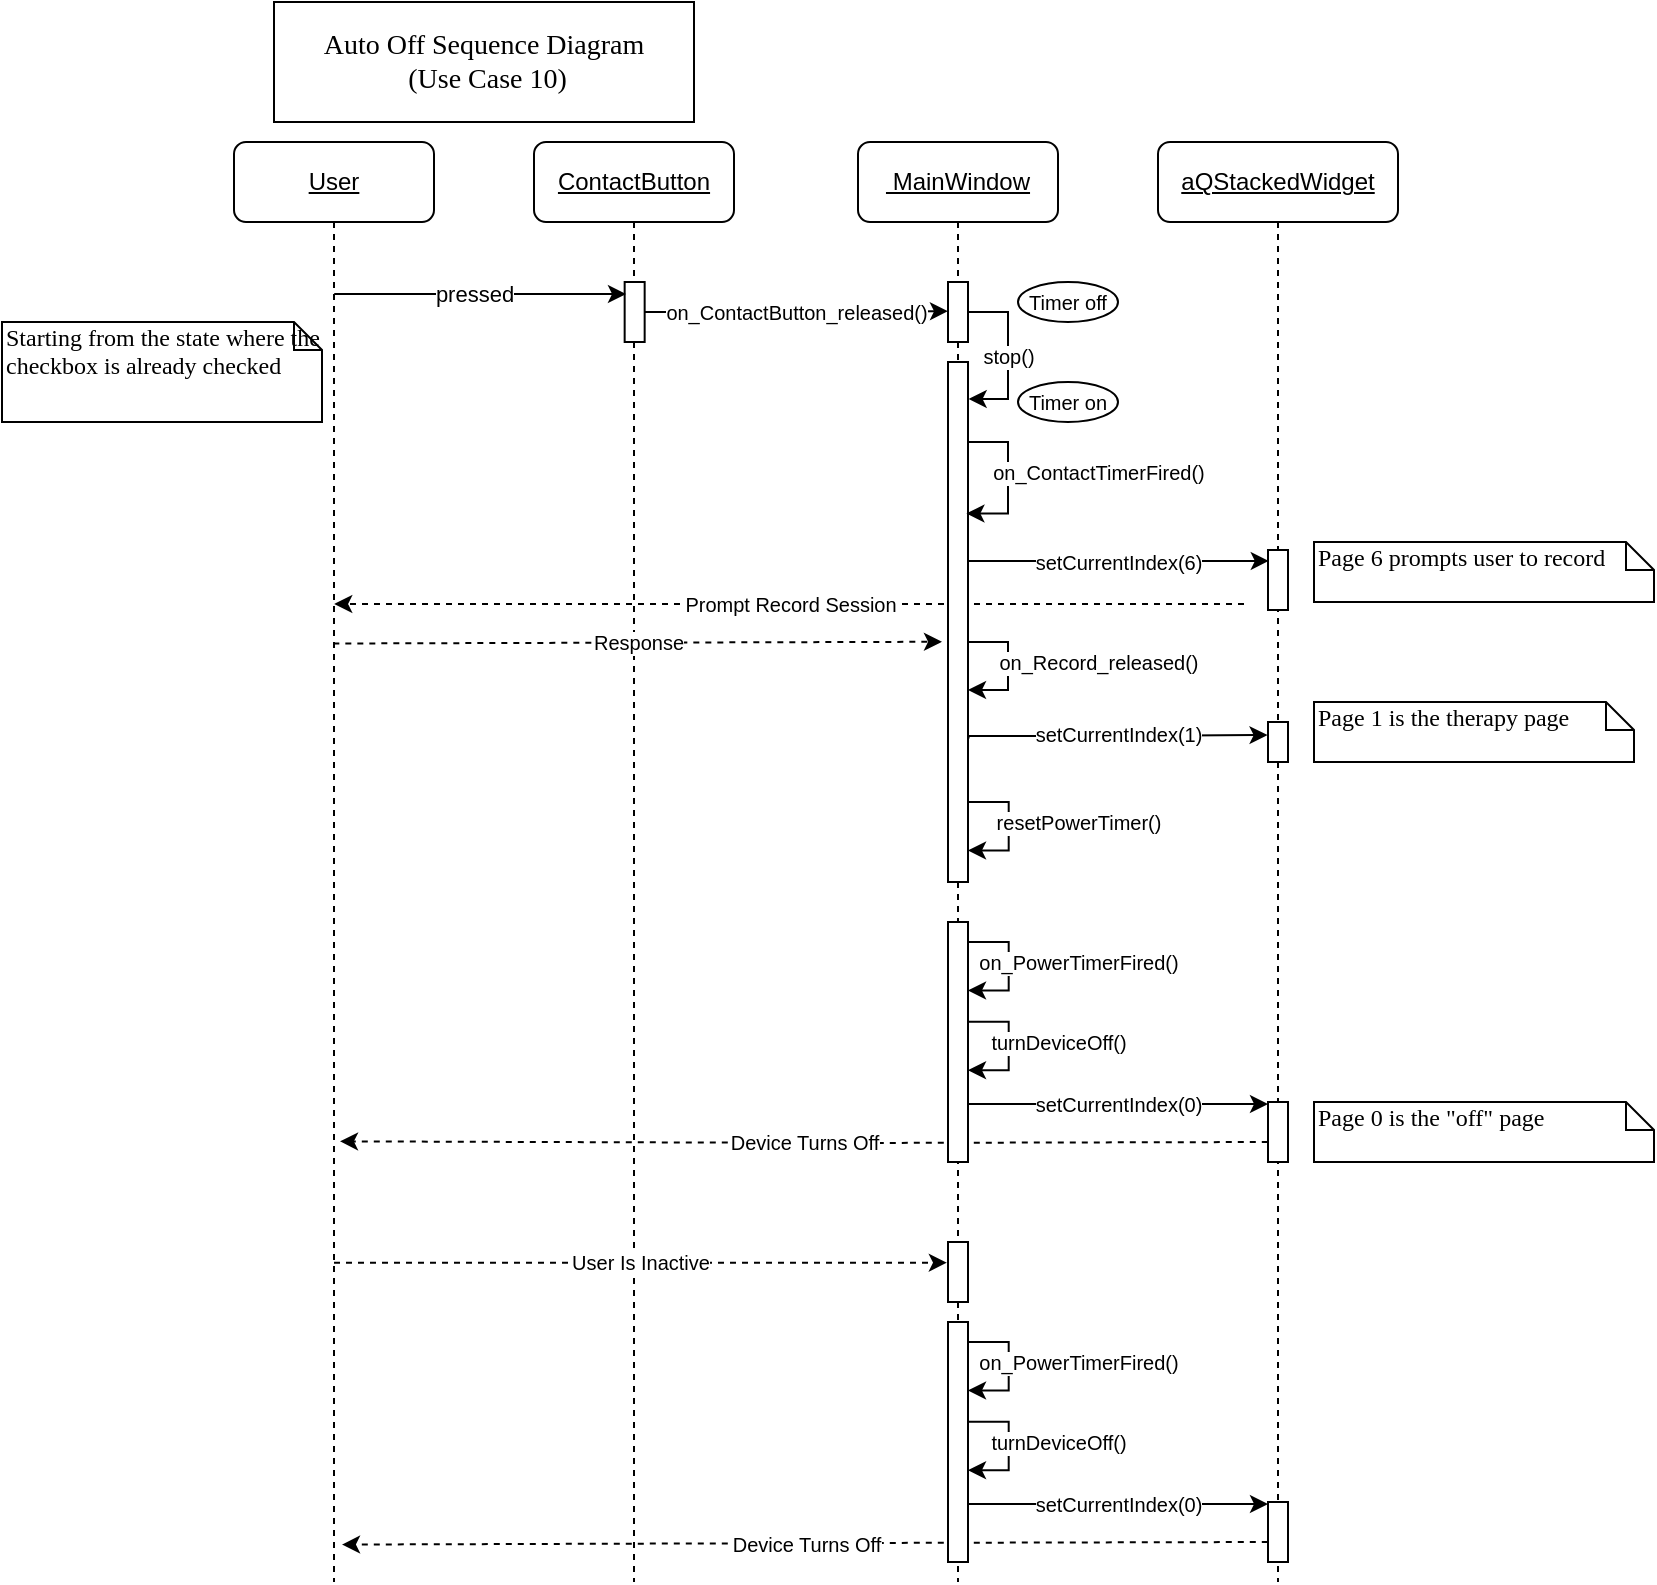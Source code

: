 <mxfile version="15.9.4" type="device"><diagram id="Scy_tJtB7N8xiHCwlLkG" name="Page-1"><mxGraphModel dx="1422" dy="780" grid="1" gridSize="10" guides="1" tooltips="1" connect="1" arrows="1" fold="1" page="1" pageScale="1" pageWidth="850" pageHeight="1100" math="0" shadow="0"><root><mxCell id="0"/><mxCell id="1" parent="0"/><mxCell id="IdRi-EkKLNIlzUSz1pVr-32" value="Prompt Record Session" style="edgeStyle=orthogonalEdgeStyle;rounded=0;orthogonalLoop=1;jettySize=auto;html=1;fontSize=10;dashed=1;" parent="1" edge="1"><mxGeometry relative="1" as="geometry"><mxPoint x="625" y="311" as="sourcePoint"/><mxPoint x="170.1" y="311" as="targetPoint"/></mxGeometry></mxCell><mxCell id="IdRi-EkKLNIlzUSz1pVr-2" value="&lt;u&gt;&lt;font face=&quot;Helvetica&quot;&gt;&amp;nbsp;MainWindow&lt;/font&gt;&lt;/u&gt;" style="shape=umlLifeline;perimeter=lifelinePerimeter;whiteSpace=wrap;html=1;container=1;collapsible=0;recursiveResize=0;outlineConnect=0;rounded=1;shadow=0;comic=0;labelBackgroundColor=none;strokeWidth=1;fontFamily=Verdana;fontSize=12;align=center;" parent="1" vertex="1"><mxGeometry x="432" y="80" width="100" height="720" as="geometry"/></mxCell><mxCell id="IdRi-EkKLNIlzUSz1pVr-56" value="Device Turns Off" style="edgeStyle=orthogonalEdgeStyle;rounded=0;orthogonalLoop=1;jettySize=auto;html=1;fontSize=10;dashed=1;entryX=0.54;entryY=0.974;entryDx=0;entryDy=0;entryPerimeter=0;" parent="IdRi-EkKLNIlzUSz1pVr-2" target="IdRi-EkKLNIlzUSz1pVr-4" edge="1"><mxGeometry relative="1" as="geometry"><mxPoint x="204.9" y="700" as="sourcePoint"/><mxPoint x="-250" y="700" as="targetPoint"/></mxGeometry></mxCell><mxCell id="IdRi-EkKLNIlzUSz1pVr-45" value="Device Turns Off" style="edgeStyle=orthogonalEdgeStyle;rounded=0;orthogonalLoop=1;jettySize=auto;html=1;fontSize=10;dashed=1;entryX=0.53;entryY=0.694;entryDx=0;entryDy=0;entryPerimeter=0;" parent="IdRi-EkKLNIlzUSz1pVr-2" target="IdRi-EkKLNIlzUSz1pVr-4" edge="1"><mxGeometry relative="1" as="geometry"><mxPoint x="204.9" y="500" as="sourcePoint"/><mxPoint x="-252" y="500" as="targetPoint"/></mxGeometry></mxCell><mxCell id="IdRi-EkKLNIlzUSz1pVr-25" value="stop()" style="edgeStyle=orthogonalEdgeStyle;rounded=0;orthogonalLoop=1;jettySize=auto;html=1;entryX=1.033;entryY=0.071;entryDx=0;entryDy=0;entryPerimeter=0;fontSize=10;" parent="IdRi-EkKLNIlzUSz1pVr-2" source="IdRi-EkKLNIlzUSz1pVr-22" target="IdRi-EkKLNIlzUSz1pVr-23" edge="1"><mxGeometry relative="1" as="geometry"><Array as="points"><mxPoint x="75" y="85"/><mxPoint x="75" y="129"/></Array></mxGeometry></mxCell><mxCell id="IdRi-EkKLNIlzUSz1pVr-22" value="" style="html=1;points=[];perimeter=orthogonalPerimeter;rounded=0;shadow=0;comic=0;labelBackgroundColor=none;strokeWidth=1;fontFamily=Verdana;fontSize=12;align=center;fillColor=#FFFFFF;" parent="IdRi-EkKLNIlzUSz1pVr-2" vertex="1"><mxGeometry x="45" y="70" width="10" height="30" as="geometry"/></mxCell><mxCell id="IdRi-EkKLNIlzUSz1pVr-23" value="" style="html=1;points=[];perimeter=orthogonalPerimeter;rounded=0;shadow=0;comic=0;labelBackgroundColor=none;strokeWidth=1;fontFamily=Verdana;fontSize=12;align=center;fillColor=#FFFFFF;" parent="IdRi-EkKLNIlzUSz1pVr-2" vertex="1"><mxGeometry x="45" y="110" width="10" height="260" as="geometry"/></mxCell><mxCell id="IdRi-EkKLNIlzUSz1pVr-30" value="on_ContactTimerFired()" style="edgeStyle=orthogonalEdgeStyle;rounded=0;orthogonalLoop=1;jettySize=auto;html=1;entryX=0.92;entryY=0.504;entryDx=0;entryDy=0;entryPerimeter=0;fontSize=10;" parent="IdRi-EkKLNIlzUSz1pVr-2" edge="1"><mxGeometry x="-0.094" y="45" relative="1" as="geometry"><mxPoint x="55" y="150" as="sourcePoint"/><mxPoint x="54.2" y="185.76" as="targetPoint"/><Array as="points"><mxPoint x="75" y="150"/><mxPoint x="75" y="186"/></Array><mxPoint as="offset"/></mxGeometry></mxCell><mxCell id="IdRi-EkKLNIlzUSz1pVr-35" value="on_Record_released()" style="edgeStyle=orthogonalEdgeStyle;rounded=0;orthogonalLoop=1;jettySize=auto;html=1;fontSize=10;" parent="IdRi-EkKLNIlzUSz1pVr-2" source="IdRi-EkKLNIlzUSz1pVr-23" edge="1"><mxGeometry x="-0.062" y="45" relative="1" as="geometry"><mxPoint x="55" y="274" as="targetPoint"/><Array as="points"><mxPoint x="75" y="250"/><mxPoint x="75" y="274"/></Array><mxPoint as="offset"/></mxGeometry></mxCell><mxCell id="IdRi-EkKLNIlzUSz1pVr-39" value="resetPowerTimer()" style="edgeStyle=orthogonalEdgeStyle;rounded=0;orthogonalLoop=1;jettySize=auto;html=1;entryX=0.967;entryY=0.657;entryDx=0;entryDy=0;entryPerimeter=0;fontSize=10;" parent="IdRi-EkKLNIlzUSz1pVr-2" edge="1"><mxGeometry x="-0.072" y="35" relative="1" as="geometry"><mxPoint x="55.33" y="330" as="sourcePoint"/><mxPoint x="55.0" y="354.25" as="targetPoint"/><Array as="points"><mxPoint x="75.33" y="330"/><mxPoint x="75.33" y="354"/></Array><mxPoint as="offset"/></mxGeometry></mxCell><mxCell id="IdRi-EkKLNIlzUSz1pVr-40" value="" style="html=1;points=[];perimeter=orthogonalPerimeter;rounded=0;shadow=0;comic=0;labelBackgroundColor=none;strokeWidth=1;fontFamily=Verdana;fontSize=12;align=center;fillColor=#FFFFFF;" parent="IdRi-EkKLNIlzUSz1pVr-2" vertex="1"><mxGeometry x="45" y="390" width="10" height="120" as="geometry"/></mxCell><mxCell id="IdRi-EkKLNIlzUSz1pVr-41" value="on_PowerTimerFired()" style="edgeStyle=orthogonalEdgeStyle;rounded=0;orthogonalLoop=1;jettySize=auto;html=1;entryX=0.967;entryY=0.657;entryDx=0;entryDy=0;entryPerimeter=0;fontSize=10;" parent="IdRi-EkKLNIlzUSz1pVr-2" edge="1"><mxGeometry x="-0.072" y="35" relative="1" as="geometry"><mxPoint x="55.33" y="400" as="sourcePoint"/><mxPoint x="55.0" y="424.25" as="targetPoint"/><Array as="points"><mxPoint x="75.33" y="400"/><mxPoint x="75.33" y="424"/></Array><mxPoint as="offset"/></mxGeometry></mxCell><mxCell id="IdRi-EkKLNIlzUSz1pVr-42" value="turnDeviceOff()" style="edgeStyle=orthogonalEdgeStyle;rounded=0;orthogonalLoop=1;jettySize=auto;html=1;entryX=0.967;entryY=0.657;entryDx=0;entryDy=0;entryPerimeter=0;fontSize=10;" parent="IdRi-EkKLNIlzUSz1pVr-2" edge="1"><mxGeometry x="-0.067" y="25" relative="1" as="geometry"><mxPoint x="55.33" y="439.85" as="sourcePoint"/><mxPoint x="55.0" y="464.1" as="targetPoint"/><Array as="points"><mxPoint x="75.33" y="439.85"/><mxPoint x="75.33" y="463.85"/></Array><mxPoint as="offset"/></mxGeometry></mxCell><mxCell id="IdRi-EkKLNIlzUSz1pVr-53" value="" style="html=1;points=[];perimeter=orthogonalPerimeter;rounded=0;shadow=0;comic=0;labelBackgroundColor=none;strokeWidth=1;fontFamily=Verdana;fontSize=12;align=center;fillColor=#FFFFFF;" parent="IdRi-EkKLNIlzUSz1pVr-2" vertex="1"><mxGeometry x="45" y="590" width="10" height="120" as="geometry"/></mxCell><mxCell id="IdRi-EkKLNIlzUSz1pVr-54" value="on_PowerTimerFired()" style="edgeStyle=orthogonalEdgeStyle;rounded=0;orthogonalLoop=1;jettySize=auto;html=1;entryX=0.967;entryY=0.657;entryDx=0;entryDy=0;entryPerimeter=0;fontSize=10;" parent="IdRi-EkKLNIlzUSz1pVr-2" edge="1"><mxGeometry x="-0.072" y="35" relative="1" as="geometry"><mxPoint x="55.33" y="600" as="sourcePoint"/><mxPoint x="55" y="624.25" as="targetPoint"/><Array as="points"><mxPoint x="75.33" y="600"/><mxPoint x="75.33" y="624"/></Array><mxPoint as="offset"/></mxGeometry></mxCell><mxCell id="IdRi-EkKLNIlzUSz1pVr-55" value="turnDeviceOff()" style="edgeStyle=orthogonalEdgeStyle;rounded=0;orthogonalLoop=1;jettySize=auto;html=1;entryX=0.967;entryY=0.657;entryDx=0;entryDy=0;entryPerimeter=0;fontSize=10;" parent="IdRi-EkKLNIlzUSz1pVr-2" edge="1"><mxGeometry x="-0.067" y="25" relative="1" as="geometry"><mxPoint x="55.33" y="639.85" as="sourcePoint"/><mxPoint x="55" y="664.1" as="targetPoint"/><Array as="points"><mxPoint x="75.33" y="639.85"/><mxPoint x="75.33" y="663.85"/></Array><mxPoint as="offset"/></mxGeometry></mxCell><mxCell id="IdRi-EkKLNIlzUSz1pVr-58" value="setCurrentIndex(0)" style="edgeStyle=orthogonalEdgeStyle;rounded=0;orthogonalLoop=1;jettySize=auto;html=1;entryX=0.04;entryY=0.116;entryDx=0;entryDy=0;entryPerimeter=0;fontSize=10;" parent="IdRi-EkKLNIlzUSz1pVr-2" edge="1"><mxGeometry relative="1" as="geometry"><mxPoint x="54.6" y="681.02" as="sourcePoint"/><mxPoint x="205" y="681" as="targetPoint"/><Array as="points"><mxPoint x="129.6" y="680.52"/></Array></mxGeometry></mxCell><mxCell id="IdRi-EkKLNIlzUSz1pVr-59" value="" style="html=1;points=[];perimeter=orthogonalPerimeter;rounded=0;shadow=0;comic=0;labelBackgroundColor=none;strokeWidth=1;fontFamily=Verdana;fontSize=12;align=center;fillColor=#FFFFFF;" parent="IdRi-EkKLNIlzUSz1pVr-2" vertex="1"><mxGeometry x="45" y="550" width="10" height="30" as="geometry"/></mxCell><mxCell id="IdRi-EkKLNIlzUSz1pVr-3" value="&lt;u&gt;&lt;font face=&quot;Helvetica&quot;&gt;aQStackedWidget&lt;/font&gt;&lt;/u&gt;" style="shape=umlLifeline;perimeter=lifelinePerimeter;whiteSpace=wrap;html=1;container=1;collapsible=0;recursiveResize=0;outlineConnect=0;rounded=1;shadow=0;comic=0;labelBackgroundColor=none;strokeWidth=1;fontFamily=Verdana;fontSize=12;align=center;" parent="1" vertex="1"><mxGeometry x="582" y="80" width="120" height="720" as="geometry"/></mxCell><mxCell id="IdRi-EkKLNIlzUSz1pVr-29" value="" style="html=1;points=[];perimeter=orthogonalPerimeter;rounded=0;shadow=0;comic=0;labelBackgroundColor=none;strokeWidth=1;fontFamily=Verdana;fontSize=12;align=center;fillColor=#FFFFFF;" parent="IdRi-EkKLNIlzUSz1pVr-3" vertex="1"><mxGeometry x="55" y="204" width="10" height="30" as="geometry"/></mxCell><mxCell id="IdRi-EkKLNIlzUSz1pVr-43" value="" style="html=1;points=[];perimeter=orthogonalPerimeter;rounded=0;shadow=0;comic=0;labelBackgroundColor=none;strokeWidth=1;fontFamily=Verdana;fontSize=12;align=center;fillColor=#FFFFFF;" parent="IdRi-EkKLNIlzUSz1pVr-3" vertex="1"><mxGeometry x="55" y="480" width="10" height="30" as="geometry"/></mxCell><mxCell id="IdRi-EkKLNIlzUSz1pVr-44" value="setCurrentIndex(0)" style="edgeStyle=orthogonalEdgeStyle;rounded=0;orthogonalLoop=1;jettySize=auto;html=1;entryX=0.04;entryY=0.116;entryDx=0;entryDy=0;entryPerimeter=0;fontSize=10;" parent="IdRi-EkKLNIlzUSz1pVr-3" edge="1"><mxGeometry relative="1" as="geometry"><mxPoint x="-95.4" y="481.02" as="sourcePoint"/><mxPoint x="55.0" y="481" as="targetPoint"/><Array as="points"><mxPoint x="-20.4" y="480.52"/></Array></mxGeometry></mxCell><mxCell id="IdRi-EkKLNIlzUSz1pVr-57" value="" style="html=1;points=[];perimeter=orthogonalPerimeter;rounded=0;shadow=0;comic=0;labelBackgroundColor=none;strokeWidth=1;fontFamily=Verdana;fontSize=12;align=center;fillColor=#FFFFFF;" parent="IdRi-EkKLNIlzUSz1pVr-3" vertex="1"><mxGeometry x="55" y="680" width="10" height="30" as="geometry"/></mxCell><mxCell id="IdRi-EkKLNIlzUSz1pVr-62" value="" style="html=1;points=[];perimeter=orthogonalPerimeter;rounded=0;shadow=0;comic=0;labelBackgroundColor=none;strokeWidth=1;fontFamily=Verdana;fontSize=12;align=center;fillColor=#FFFFFF;" parent="IdRi-EkKLNIlzUSz1pVr-3" vertex="1"><mxGeometry x="55" y="290" width="10" height="20" as="geometry"/></mxCell><mxCell id="IdRi-EkKLNIlzUSz1pVr-4" value="&lt;u&gt;&lt;font face=&quot;Helvetica&quot;&gt;User&lt;/font&gt;&lt;/u&gt;" style="shape=umlLifeline;perimeter=lifelinePerimeter;whiteSpace=wrap;html=1;container=1;collapsible=0;recursiveResize=0;outlineConnect=0;rounded=1;shadow=0;comic=0;labelBackgroundColor=none;strokeWidth=1;fontFamily=Verdana;fontSize=12;align=center;" parent="1" vertex="1"><mxGeometry x="120" y="80" width="100" height="720" as="geometry"/></mxCell><mxCell id="IdRi-EkKLNIlzUSz1pVr-6" value="&lt;u&gt;&lt;font face=&quot;Helvetica&quot;&gt;ContactButton&lt;/font&gt;&lt;/u&gt;" style="shape=umlLifeline;perimeter=lifelinePerimeter;whiteSpace=wrap;html=1;container=1;collapsible=0;recursiveResize=0;outlineConnect=0;rounded=1;shadow=0;comic=0;labelBackgroundColor=none;strokeWidth=1;fontFamily=Verdana;fontSize=12;align=center;" parent="1" vertex="1"><mxGeometry x="270" y="80" width="100" height="720" as="geometry"/></mxCell><mxCell id="IdRi-EkKLNIlzUSz1pVr-13" value="" style="html=1;points=[];perimeter=orthogonalPerimeter;rounded=0;shadow=0;comic=0;labelBackgroundColor=none;strokeWidth=1;fontFamily=Verdana;fontSize=12;align=center;fillColor=#FFFFFF;" parent="IdRi-EkKLNIlzUSz1pVr-6" vertex="1"><mxGeometry x="45.33" y="70" width="10" height="30" as="geometry"/></mxCell><mxCell id="IdRi-EkKLNIlzUSz1pVr-17" value="pressed" style="endArrow=classic;html=1;rounded=0;entryX=0.067;entryY=0.2;entryDx=0;entryDy=0;entryPerimeter=0;" parent="1" edge="1"><mxGeometry x="-0.042" width="50" height="50" relative="1" as="geometry"><mxPoint x="170.1" y="156" as="sourcePoint"/><mxPoint x="316" y="156" as="targetPoint"/><mxPoint as="offset"/></mxGeometry></mxCell><mxCell id="IdRi-EkKLNIlzUSz1pVr-24" value="&lt;font style=&quot;font-size: 10px&quot;&gt;on_ContactButton_released()&lt;/font&gt;" style="edgeStyle=orthogonalEdgeStyle;rounded=0;orthogonalLoop=1;jettySize=auto;html=1;entryX=0;entryY=0.487;entryDx=0;entryDy=0;entryPerimeter=0;" parent="1" source="IdRi-EkKLNIlzUSz1pVr-13" target="IdRi-EkKLNIlzUSz1pVr-22" edge="1"><mxGeometry x="0.003" relative="1" as="geometry"><mxPoint as="offset"/></mxGeometry></mxCell><mxCell id="IdRi-EkKLNIlzUSz1pVr-26" value="Timer off" style="ellipse;whiteSpace=wrap;html=1;fontSize=10;" parent="1" vertex="1"><mxGeometry x="512" y="150" width="50" height="20" as="geometry"/></mxCell><mxCell id="IdRi-EkKLNIlzUSz1pVr-31" value="setCurrentIndex(6)" style="edgeStyle=orthogonalEdgeStyle;rounded=0;orthogonalLoop=1;jettySize=auto;html=1;entryX=0.04;entryY=0.116;entryDx=0;entryDy=0;entryPerimeter=0;fontSize=10;" parent="1" edge="1"><mxGeometry relative="1" as="geometry"><mxPoint x="487" y="289.5" as="sourcePoint"/><mxPoint x="637.4" y="289.48" as="targetPoint"/><Array as="points"><mxPoint x="562" y="289"/></Array></mxGeometry></mxCell><mxCell id="IdRi-EkKLNIlzUSz1pVr-27" value="Timer on" style="ellipse;whiteSpace=wrap;html=1;fontSize=10;" parent="1" vertex="1"><mxGeometry x="512" y="200" width="50" height="20" as="geometry"/></mxCell><mxCell id="IdRi-EkKLNIlzUSz1pVr-33" value="Response" style="endArrow=classic;html=1;rounded=0;dashed=1;fontSize=10;entryX=-0.3;entryY=0.538;entryDx=0;entryDy=0;entryPerimeter=0;" parent="1" target="IdRi-EkKLNIlzUSz1pVr-23" edge="1"><mxGeometry width="50" height="50" relative="1" as="geometry"><mxPoint x="169.667" y="330.75" as="sourcePoint"/><mxPoint x="465" y="330.75" as="targetPoint"/></mxGeometry></mxCell><mxCell id="IdRi-EkKLNIlzUSz1pVr-60" value="User Is Inactive" style="endArrow=classic;html=1;rounded=0;fontSize=10;entryX=-0.057;entryY=0.344;entryDx=0;entryDy=0;entryPerimeter=0;dashed=1;" parent="1" source="IdRi-EkKLNIlzUSz1pVr-4" target="IdRi-EkKLNIlzUSz1pVr-59" edge="1"><mxGeometry width="50" height="50" relative="1" as="geometry"><mxPoint x="260" y="690" as="sourcePoint"/><mxPoint x="310" y="640" as="targetPoint"/></mxGeometry></mxCell><mxCell id="IdRi-EkKLNIlzUSz1pVr-37" value="setCurrentIndex(1)" style="edgeStyle=orthogonalEdgeStyle;rounded=0;orthogonalLoop=1;jettySize=auto;html=1;fontSize=10;entryX=-0.022;entryY=0.225;entryDx=0;entryDy=0;entryPerimeter=0;exitX=1.026;exitY=0.678;exitDx=0;exitDy=0;exitPerimeter=0;" parent="1" edge="1"><mxGeometry x="0.008" y="1" relative="1" as="geometry"><mxPoint x="487.26" y="378.28" as="sourcePoint"/><mxPoint x="636.78" y="376.5" as="targetPoint"/><Array as="points"><mxPoint x="487" y="377"/><mxPoint x="562" y="377"/></Array><mxPoint as="offset"/></mxGeometry></mxCell><mxCell id="vUWnzxhdV3u_8eRaq3Ot-1" value="&lt;span style=&quot;font-family: &amp;#34;verdana&amp;#34; ; font-size: 14px ; text-align: left&quot;&gt;Auto Off Sequence Diagram&lt;/span&gt;&lt;br style=&quot;font-family: &amp;#34;verdana&amp;#34; ; font-size: 14px ; text-align: left&quot;&gt;&lt;span style=&quot;font-family: &amp;#34;verdana&amp;#34; ; font-size: 14px ; text-align: left&quot;&gt;&amp;nbsp;(Use Case 10)&lt;/span&gt;" style="rounded=0;whiteSpace=wrap;html=1;" parent="1" vertex="1"><mxGeometry x="140" y="10" width="210" height="60" as="geometry"/></mxCell><mxCell id="Cv5gdnGpcgrLoGiSvzKV-4" value="&lt;span style=&quot;font-family: &amp;#34;verdana&amp;#34;&quot;&gt;Starting from&amp;nbsp;&lt;/span&gt;&lt;span style=&quot;font-family: &amp;#34;verdana&amp;#34;&quot;&gt;the state where the checkbox is already checked &lt;br&gt;&lt;/span&gt;" style="shape=note;whiteSpace=wrap;html=1;size=14;verticalAlign=top;align=left;spacingTop=-6;rounded=0;shadow=0;comic=0;labelBackgroundColor=none;strokeWidth=1;fontFamily=Verdana;fontSize=12;fillColor=default;strokeColor=default;fontColor=default;" vertex="1" parent="1"><mxGeometry x="4" y="170" width="160" height="50" as="geometry"/></mxCell><mxCell id="Cv5gdnGpcgrLoGiSvzKV-5" value="&lt;span style=&quot;font-family: &amp;#34;verdana&amp;#34;&quot;&gt;Page 6 prompts user to record&lt;/span&gt;" style="shape=note;whiteSpace=wrap;html=1;size=14;verticalAlign=top;align=left;spacingTop=-6;rounded=0;shadow=0;comic=0;labelBackgroundColor=none;strokeWidth=1;fontFamily=Verdana;fontSize=12;fillColor=default;strokeColor=default;fontColor=default;" vertex="1" parent="1"><mxGeometry x="660" y="280" width="170" height="30" as="geometry"/></mxCell><mxCell id="Cv5gdnGpcgrLoGiSvzKV-6" value="&lt;span style=&quot;font-family: &amp;#34;verdana&amp;#34;&quot;&gt;Page 1 is the therapy page&lt;/span&gt;" style="shape=note;whiteSpace=wrap;html=1;size=14;verticalAlign=top;align=left;spacingTop=-6;rounded=0;shadow=0;comic=0;labelBackgroundColor=none;strokeWidth=1;fontFamily=Verdana;fontSize=12;fillColor=default;strokeColor=default;fontColor=default;" vertex="1" parent="1"><mxGeometry x="660" y="360" width="160" height="30" as="geometry"/></mxCell><mxCell id="Cv5gdnGpcgrLoGiSvzKV-7" value="&lt;span style=&quot;font-family: &amp;#34;verdana&amp;#34;&quot;&gt;Page 0 is the &quot;off&quot; page&lt;/span&gt;" style="shape=note;whiteSpace=wrap;html=1;size=14;verticalAlign=top;align=left;spacingTop=-6;rounded=0;shadow=0;comic=0;labelBackgroundColor=none;strokeWidth=1;fontFamily=Verdana;fontSize=12;fillColor=default;strokeColor=default;fontColor=default;" vertex="1" parent="1"><mxGeometry x="660" y="560" width="170" height="30" as="geometry"/></mxCell></root></mxGraphModel></diagram></mxfile>